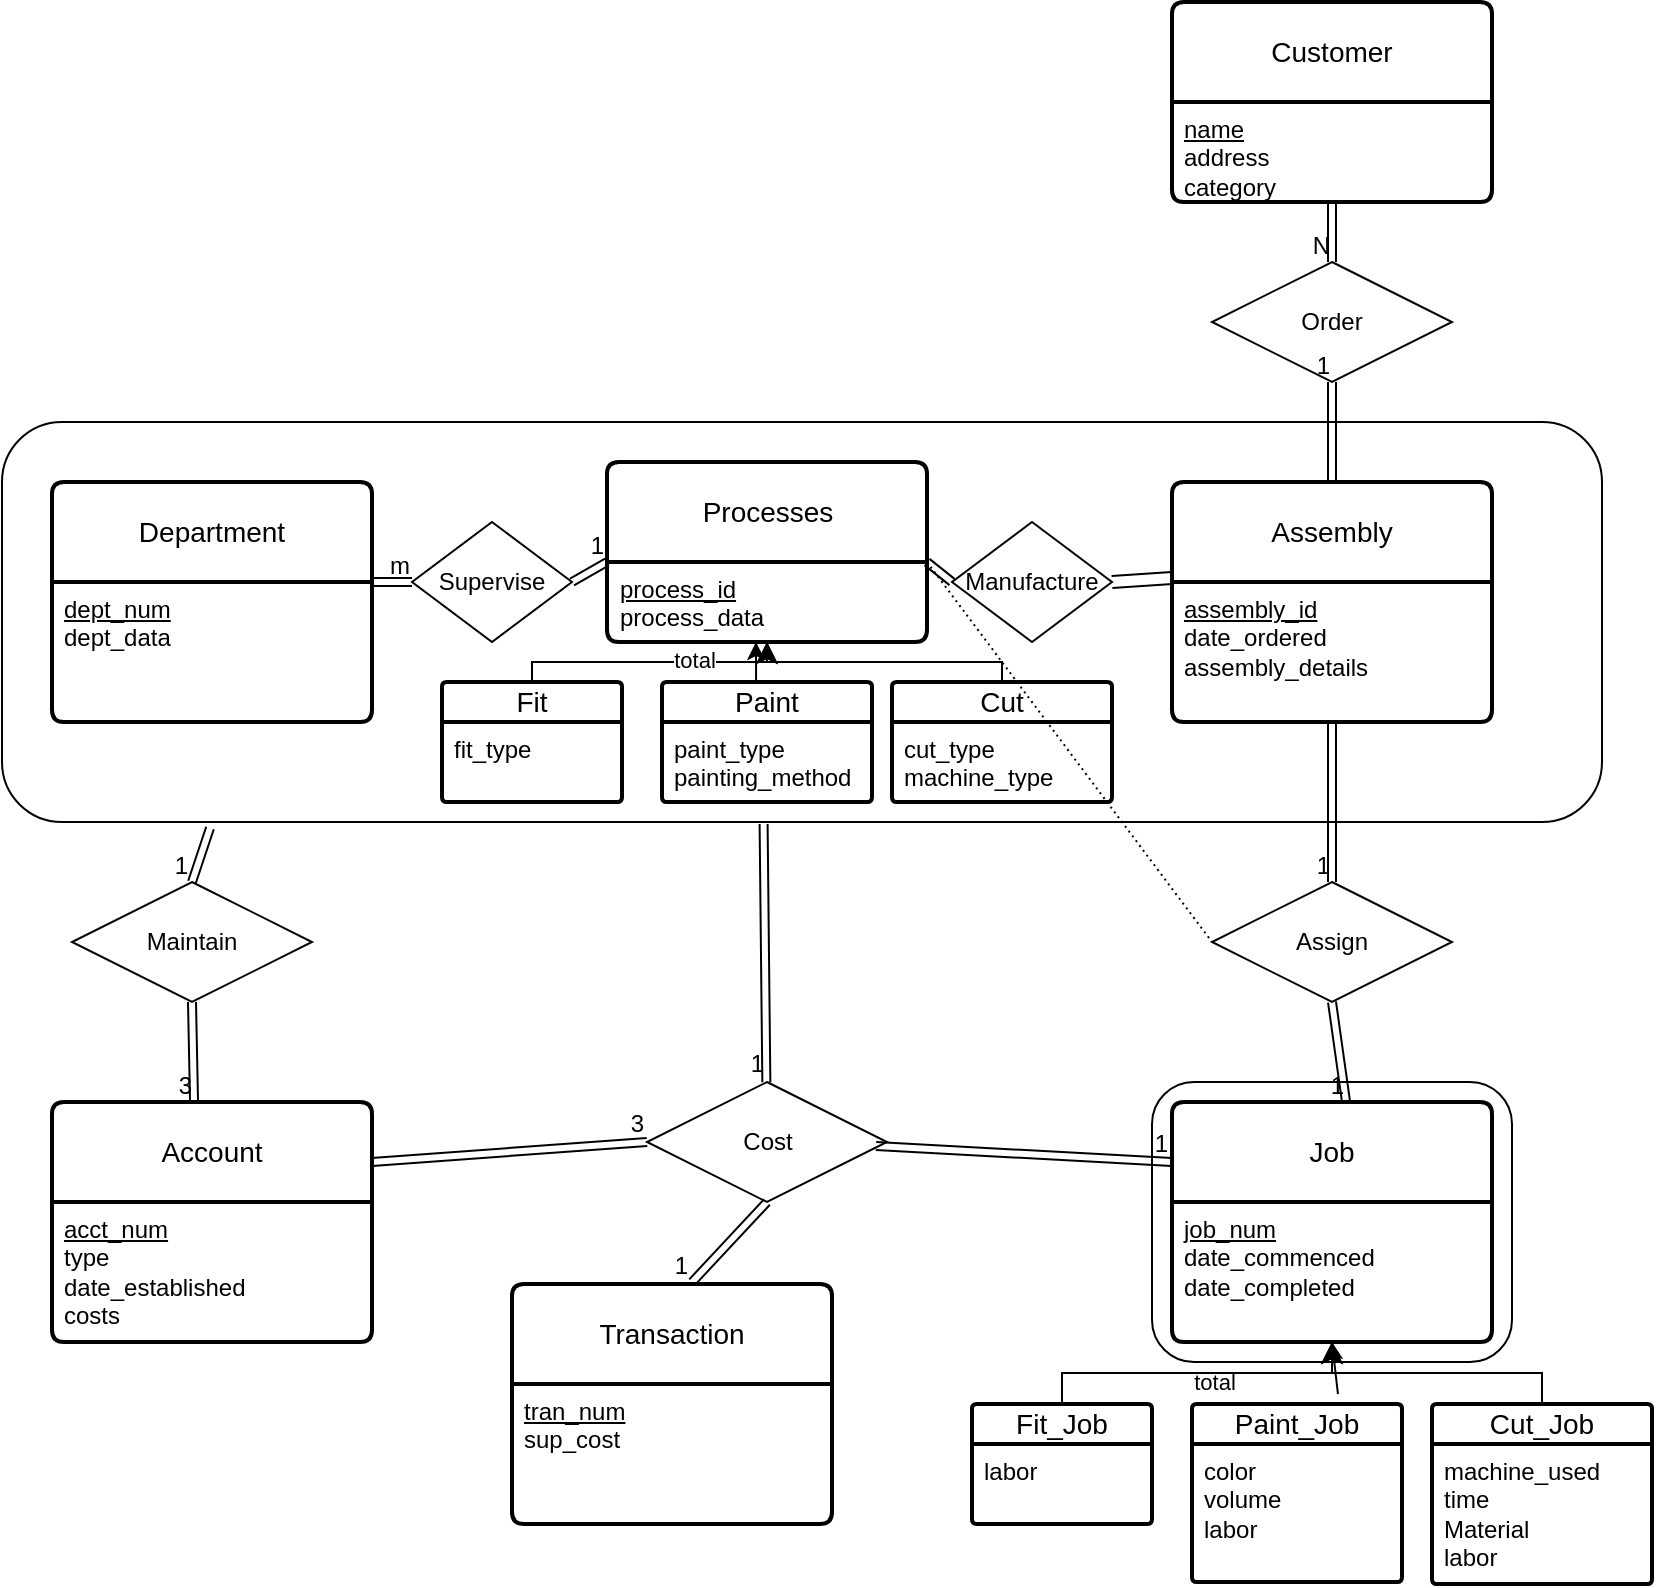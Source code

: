 <mxfile version="21.8.2" type="github">
  <diagram id="R2lEEEUBdFMjLlhIrx00" name="Page-1">
    <mxGraphModel dx="954" dy="602" grid="1" gridSize="10" guides="1" tooltips="1" connect="1" arrows="1" fold="1" page="1" pageScale="1" pageWidth="850" pageHeight="1100" math="0" shadow="0" extFonts="Permanent Marker^https://fonts.googleapis.com/css?family=Permanent+Marker">
      <root>
        <mxCell id="0" />
        <mxCell id="1" parent="0" />
        <mxCell id="kHFKjKP2GJQcHjbetvcE-86" value="" style="rounded=1;whiteSpace=wrap;html=1;" vertex="1" parent="1">
          <mxGeometry x="600" y="550" width="180" height="140" as="geometry" />
        </mxCell>
        <mxCell id="kHFKjKP2GJQcHjbetvcE-1" value="" style="rounded=1;whiteSpace=wrap;html=1;" vertex="1" parent="1">
          <mxGeometry x="25" y="220" width="800" height="200" as="geometry" />
        </mxCell>
        <mxCell id="kHFKjKP2GJQcHjbetvcE-2" value="Customer" style="swimlane;childLayout=stackLayout;horizontal=1;startSize=50;horizontalStack=0;rounded=1;fontSize=14;fontStyle=0;strokeWidth=2;resizeParent=0;resizeLast=1;shadow=0;dashed=0;align=center;arcSize=4;whiteSpace=wrap;html=1;" vertex="1" parent="1">
          <mxGeometry x="610" y="10" width="160" height="100" as="geometry" />
        </mxCell>
        <mxCell id="kHFKjKP2GJQcHjbetvcE-3" value="&lt;div&gt;&lt;u&gt;name&lt;/u&gt;&lt;/div&gt;&lt;div&gt;address&lt;/div&gt;&lt;div&gt;category&lt;br&gt;&lt;/div&gt;" style="align=left;strokeColor=none;fillColor=none;spacingLeft=4;fontSize=12;verticalAlign=top;resizable=0;rotatable=0;part=1;html=1;" vertex="1" parent="kHFKjKP2GJQcHjbetvcE-2">
          <mxGeometry y="50" width="160" height="50" as="geometry" />
        </mxCell>
        <mxCell id="kHFKjKP2GJQcHjbetvcE-4" style="edgeStyle=orthogonalEdgeStyle;rounded=0;orthogonalLoop=1;jettySize=auto;html=1;exitX=0.5;exitY=1;exitDx=0;exitDy=0;" edge="1" parent="kHFKjKP2GJQcHjbetvcE-2" source="kHFKjKP2GJQcHjbetvcE-3" target="kHFKjKP2GJQcHjbetvcE-3">
          <mxGeometry relative="1" as="geometry" />
        </mxCell>
        <mxCell id="kHFKjKP2GJQcHjbetvcE-5" value="Order" style="shape=rhombus;perimeter=rhombusPerimeter;whiteSpace=wrap;html=1;align=center;" vertex="1" parent="1">
          <mxGeometry x="630" y="140" width="120" height="60" as="geometry" />
        </mxCell>
        <mxCell id="kHFKjKP2GJQcHjbetvcE-6" value="Assembly" style="swimlane;childLayout=stackLayout;horizontal=1;startSize=50;horizontalStack=0;rounded=1;fontSize=14;fontStyle=0;strokeWidth=2;resizeParent=0;resizeLast=1;shadow=0;dashed=0;align=center;arcSize=4;whiteSpace=wrap;html=1;" vertex="1" parent="1">
          <mxGeometry x="610" y="250" width="160" height="120" as="geometry" />
        </mxCell>
        <mxCell id="kHFKjKP2GJQcHjbetvcE-7" value="&lt;div&gt;&lt;u&gt;assembly_id&lt;/u&gt;&lt;/div&gt;&lt;div&gt;date_ordered&lt;/div&gt;&lt;div&gt;assembly_details&lt;br&gt;&lt;/div&gt;" style="align=left;strokeColor=none;fillColor=none;spacingLeft=4;fontSize=12;verticalAlign=top;resizable=0;rotatable=0;part=1;html=1;" vertex="1" parent="kHFKjKP2GJQcHjbetvcE-6">
          <mxGeometry y="50" width="160" height="70" as="geometry" />
        </mxCell>
        <mxCell id="kHFKjKP2GJQcHjbetvcE-8" value="Processes" style="swimlane;childLayout=stackLayout;horizontal=1;startSize=50;horizontalStack=0;rounded=1;fontSize=14;fontStyle=0;strokeWidth=2;resizeParent=0;resizeLast=1;shadow=0;dashed=0;align=center;arcSize=4;whiteSpace=wrap;html=1;" vertex="1" parent="1">
          <mxGeometry x="327.5" y="240" width="160" height="90" as="geometry" />
        </mxCell>
        <mxCell id="kHFKjKP2GJQcHjbetvcE-9" value="&lt;div&gt;&lt;u&gt;process_id&lt;br&gt;&lt;/u&gt;&lt;/div&gt;&lt;div&gt;process_data&lt;u&gt;&lt;br&gt;&lt;/u&gt;&lt;/div&gt;" style="align=left;strokeColor=none;fillColor=none;spacingLeft=4;fontSize=12;verticalAlign=top;resizable=0;rotatable=0;part=1;html=1;" vertex="1" parent="kHFKjKP2GJQcHjbetvcE-8">
          <mxGeometry y="50" width="160" height="40" as="geometry" />
        </mxCell>
        <mxCell id="kHFKjKP2GJQcHjbetvcE-10" value="Manufacture" style="shape=rhombus;perimeter=rhombusPerimeter;whiteSpace=wrap;html=1;align=center;" vertex="1" parent="1">
          <mxGeometry x="500" y="270" width="80" height="60" as="geometry" />
        </mxCell>
        <mxCell id="kHFKjKP2GJQcHjbetvcE-11" value="Supervise" style="shape=rhombus;perimeter=rhombusPerimeter;whiteSpace=wrap;html=1;align=center;" vertex="1" parent="1">
          <mxGeometry x="230" y="270" width="80" height="60" as="geometry" />
        </mxCell>
        <mxCell id="kHFKjKP2GJQcHjbetvcE-16" value="Department" style="swimlane;childLayout=stackLayout;horizontal=1;startSize=50;horizontalStack=0;rounded=1;fontSize=14;fontStyle=0;strokeWidth=2;resizeParent=0;resizeLast=1;shadow=0;dashed=0;align=center;arcSize=4;whiteSpace=wrap;html=1;" vertex="1" parent="1">
          <mxGeometry x="50" y="250" width="160" height="120" as="geometry" />
        </mxCell>
        <mxCell id="kHFKjKP2GJQcHjbetvcE-17" value="&lt;div&gt;&lt;u&gt;dept_num&lt;/u&gt;&lt;/div&gt;&lt;div&gt;dept_data&lt;br&gt;&lt;/div&gt;" style="align=left;strokeColor=none;fillColor=none;spacingLeft=4;fontSize=12;verticalAlign=top;resizable=0;rotatable=0;part=1;html=1;" vertex="1" parent="kHFKjKP2GJQcHjbetvcE-16">
          <mxGeometry y="50" width="160" height="70" as="geometry" />
        </mxCell>
        <mxCell id="kHFKjKP2GJQcHjbetvcE-20" value="Fit" style="swimlane;childLayout=stackLayout;horizontal=1;startSize=20;horizontalStack=0;rounded=1;fontSize=14;fontStyle=0;strokeWidth=2;resizeParent=0;resizeLast=1;shadow=0;dashed=0;align=center;arcSize=4;whiteSpace=wrap;html=1;" vertex="1" parent="1">
          <mxGeometry x="245" y="350" width="90" height="60" as="geometry">
            <mxRectangle x="210" y="10" width="60" height="50" as="alternateBounds" />
          </mxGeometry>
        </mxCell>
        <mxCell id="kHFKjKP2GJQcHjbetvcE-21" value="fit_type" style="align=left;strokeColor=none;fillColor=none;spacingLeft=4;fontSize=12;verticalAlign=top;resizable=0;rotatable=0;part=1;html=1;" vertex="1" parent="kHFKjKP2GJQcHjbetvcE-20">
          <mxGeometry y="20" width="90" height="40" as="geometry" />
        </mxCell>
        <mxCell id="kHFKjKP2GJQcHjbetvcE-23" value="Paint" style="swimlane;childLayout=stackLayout;horizontal=1;startSize=20;horizontalStack=0;rounded=1;fontSize=14;fontStyle=0;strokeWidth=2;resizeParent=0;resizeLast=1;shadow=0;dashed=0;align=center;arcSize=4;whiteSpace=wrap;html=1;" vertex="1" parent="1">
          <mxGeometry x="355" y="350" width="105" height="60" as="geometry">
            <mxRectangle x="210" y="10" width="60" height="50" as="alternateBounds" />
          </mxGeometry>
        </mxCell>
        <mxCell id="kHFKjKP2GJQcHjbetvcE-24" value="&lt;div&gt;paint_type&lt;/div&gt;&lt;div&gt;painting_method&lt;/div&gt;&lt;div&gt;&lt;br&gt;&lt;/div&gt;" style="align=left;strokeColor=none;fillColor=none;spacingLeft=4;fontSize=12;verticalAlign=top;resizable=0;rotatable=0;part=1;html=1;" vertex="1" parent="kHFKjKP2GJQcHjbetvcE-23">
          <mxGeometry y="20" width="105" height="40" as="geometry" />
        </mxCell>
        <mxCell id="kHFKjKP2GJQcHjbetvcE-25" value="Cut" style="swimlane;childLayout=stackLayout;horizontal=1;startSize=20;horizontalStack=0;rounded=1;fontSize=14;fontStyle=0;strokeWidth=2;resizeParent=0;resizeLast=1;shadow=0;dashed=0;align=center;arcSize=4;whiteSpace=wrap;html=1;" vertex="1" parent="1">
          <mxGeometry x="470" y="350" width="110" height="60" as="geometry">
            <mxRectangle x="210" y="10" width="60" height="50" as="alternateBounds" />
          </mxGeometry>
        </mxCell>
        <mxCell id="kHFKjKP2GJQcHjbetvcE-26" value="&lt;div&gt;cut_type&lt;/div&gt;&lt;div&gt;machine_type&lt;br&gt;&lt;/div&gt;" style="align=left;strokeColor=none;fillColor=none;spacingLeft=4;fontSize=12;verticalAlign=top;resizable=0;rotatable=0;part=1;html=1;" vertex="1" parent="kHFKjKP2GJQcHjbetvcE-25">
          <mxGeometry y="20" width="110" height="40" as="geometry" />
        </mxCell>
        <mxCell id="kHFKjKP2GJQcHjbetvcE-29" value="" style="edgeStyle=elbowEdgeStyle;elbow=vertical;endArrow=classic;html=1;curved=0;rounded=0;endSize=8;startSize=8;exitX=0.5;exitY=0;exitDx=0;exitDy=0;entryX=0.5;entryY=1;entryDx=0;entryDy=0;" edge="1" parent="1" source="kHFKjKP2GJQcHjbetvcE-20" target="kHFKjKP2GJQcHjbetvcE-9">
          <mxGeometry width="50" height="50" relative="1" as="geometry">
            <mxPoint x="400" y="180" as="sourcePoint" />
            <mxPoint x="450" y="130" as="targetPoint" />
          </mxGeometry>
        </mxCell>
        <mxCell id="kHFKjKP2GJQcHjbetvcE-32" value="total" style="edgeLabel;html=1;align=center;verticalAlign=middle;resizable=0;points=[];" vertex="1" connectable="0" parent="kHFKjKP2GJQcHjbetvcE-29">
          <mxGeometry x="0.323" y="1" relative="1" as="geometry">
            <mxPoint as="offset" />
          </mxGeometry>
        </mxCell>
        <mxCell id="kHFKjKP2GJQcHjbetvcE-30" value="" style="edgeStyle=elbowEdgeStyle;elbow=vertical;endArrow=classic;html=1;curved=0;rounded=0;endSize=8;startSize=8;exitX=0.5;exitY=0;exitDx=0;exitDy=0;entryX=0.5;entryY=1;entryDx=0;entryDy=0;" edge="1" parent="1" source="kHFKjKP2GJQcHjbetvcE-25" target="kHFKjKP2GJQcHjbetvcE-8">
          <mxGeometry width="50" height="50" relative="1" as="geometry">
            <mxPoint x="400" y="180" as="sourcePoint" />
            <mxPoint x="450" y="130" as="targetPoint" />
          </mxGeometry>
        </mxCell>
        <mxCell id="kHFKjKP2GJQcHjbetvcE-31" value="" style="endArrow=classic;html=1;rounded=0;exitX=0.448;exitY=0.017;exitDx=0;exitDy=0;exitPerimeter=0;" edge="1" parent="1" source="kHFKjKP2GJQcHjbetvcE-23">
          <mxGeometry width="50" height="50" relative="1" as="geometry">
            <mxPoint x="400" y="180" as="sourcePoint" />
            <mxPoint x="402" y="330" as="targetPoint" />
          </mxGeometry>
        </mxCell>
        <mxCell id="kHFKjKP2GJQcHjbetvcE-33" value="" style="shape=link;html=1;rounded=0;exitX=1;exitY=0.5;exitDx=0;exitDy=0;entryX=0;entryY=0;entryDx=0;entryDy=0;" edge="1" parent="1" source="kHFKjKP2GJQcHjbetvcE-11" target="kHFKjKP2GJQcHjbetvcE-9">
          <mxGeometry relative="1" as="geometry">
            <mxPoint x="340" y="160" as="sourcePoint" />
            <mxPoint x="500" y="160" as="targetPoint" />
          </mxGeometry>
        </mxCell>
        <mxCell id="kHFKjKP2GJQcHjbetvcE-34" value="1" style="resizable=0;html=1;whiteSpace=wrap;align=right;verticalAlign=bottom;" connectable="0" vertex="1" parent="kHFKjKP2GJQcHjbetvcE-33">
          <mxGeometry x="1" relative="1" as="geometry" />
        </mxCell>
        <mxCell id="kHFKjKP2GJQcHjbetvcE-35" value="" style="shape=link;html=1;rounded=0;exitX=1;exitY=0;exitDx=0;exitDy=0;entryX=0;entryY=0.5;entryDx=0;entryDy=0;" edge="1" parent="1" source="kHFKjKP2GJQcHjbetvcE-9" target="kHFKjKP2GJQcHjbetvcE-10">
          <mxGeometry relative="1" as="geometry">
            <mxPoint x="340" y="160" as="sourcePoint" />
            <mxPoint x="500" y="160" as="targetPoint" />
          </mxGeometry>
        </mxCell>
        <mxCell id="kHFKjKP2GJQcHjbetvcE-36" value="" style="resizable=0;html=1;whiteSpace=wrap;align=right;verticalAlign=bottom;" connectable="0" vertex="1" parent="kHFKjKP2GJQcHjbetvcE-35">
          <mxGeometry x="1" relative="1" as="geometry" />
        </mxCell>
        <mxCell id="kHFKjKP2GJQcHjbetvcE-37" value="" style="shape=link;html=1;rounded=0;exitX=1;exitY=0;exitDx=0;exitDy=0;" edge="1" parent="1" source="kHFKjKP2GJQcHjbetvcE-17" target="kHFKjKP2GJQcHjbetvcE-11">
          <mxGeometry relative="1" as="geometry">
            <mxPoint x="340" y="160" as="sourcePoint" />
            <mxPoint x="500" y="160" as="targetPoint" />
          </mxGeometry>
        </mxCell>
        <mxCell id="kHFKjKP2GJQcHjbetvcE-38" value="m" style="resizable=0;html=1;whiteSpace=wrap;align=right;verticalAlign=bottom;" connectable="0" vertex="1" parent="kHFKjKP2GJQcHjbetvcE-37">
          <mxGeometry x="1" relative="1" as="geometry" />
        </mxCell>
        <mxCell id="kHFKjKP2GJQcHjbetvcE-39" value="" style="shape=link;html=1;rounded=0;exitX=1;exitY=0.5;exitDx=0;exitDy=0;width=6;entryX=0;entryY=0.4;entryDx=0;entryDy=0;entryPerimeter=0;" edge="1" parent="1" source="kHFKjKP2GJQcHjbetvcE-10" target="kHFKjKP2GJQcHjbetvcE-6">
          <mxGeometry relative="1" as="geometry">
            <mxPoint x="220" y="310" as="sourcePoint" />
            <mxPoint x="240" y="310" as="targetPoint" />
          </mxGeometry>
        </mxCell>
        <mxCell id="kHFKjKP2GJQcHjbetvcE-41" value="" style="shape=link;html=1;rounded=0;exitX=0.5;exitY=1;exitDx=0;exitDy=0;" edge="1" parent="1" source="kHFKjKP2GJQcHjbetvcE-3" target="kHFKjKP2GJQcHjbetvcE-5">
          <mxGeometry relative="1" as="geometry">
            <mxPoint x="340" y="250" as="sourcePoint" />
            <mxPoint x="500" y="250" as="targetPoint" />
          </mxGeometry>
        </mxCell>
        <mxCell id="kHFKjKP2GJQcHjbetvcE-42" value="N" style="resizable=0;html=1;whiteSpace=wrap;align=right;verticalAlign=bottom;" connectable="0" vertex="1" parent="kHFKjKP2GJQcHjbetvcE-41">
          <mxGeometry x="1" relative="1" as="geometry" />
        </mxCell>
        <mxCell id="kHFKjKP2GJQcHjbetvcE-43" value="" style="shape=link;html=1;rounded=0;entryX=0.5;entryY=1;entryDx=0;entryDy=0;exitX=0.5;exitY=0;exitDx=0;exitDy=0;" edge="1" parent="1" source="kHFKjKP2GJQcHjbetvcE-6" target="kHFKjKP2GJQcHjbetvcE-5">
          <mxGeometry relative="1" as="geometry">
            <mxPoint x="340" y="250" as="sourcePoint" />
            <mxPoint x="500" y="250" as="targetPoint" />
          </mxGeometry>
        </mxCell>
        <mxCell id="kHFKjKP2GJQcHjbetvcE-44" value="1" style="resizable=0;html=1;whiteSpace=wrap;align=right;verticalAlign=bottom;" connectable="0" vertex="1" parent="kHFKjKP2GJQcHjbetvcE-43">
          <mxGeometry x="1" relative="1" as="geometry" />
        </mxCell>
        <mxCell id="kHFKjKP2GJQcHjbetvcE-45" value="Account" style="swimlane;childLayout=stackLayout;horizontal=1;startSize=50;horizontalStack=0;rounded=1;fontSize=14;fontStyle=0;strokeWidth=2;resizeParent=0;resizeLast=1;shadow=0;dashed=0;align=center;arcSize=4;whiteSpace=wrap;html=1;" vertex="1" parent="1">
          <mxGeometry x="50" y="560" width="160" height="120" as="geometry" />
        </mxCell>
        <mxCell id="kHFKjKP2GJQcHjbetvcE-46" value="&lt;div&gt;&lt;u&gt;acct_num&lt;/u&gt;&lt;/div&gt;&lt;div&gt;type&lt;/div&gt;&lt;div&gt;date_established&lt;/div&gt;&lt;div&gt;costs&lt;br&gt;&lt;/div&gt;" style="align=left;strokeColor=none;fillColor=none;spacingLeft=4;fontSize=12;verticalAlign=top;resizable=0;rotatable=0;part=1;html=1;" vertex="1" parent="kHFKjKP2GJQcHjbetvcE-45">
          <mxGeometry y="50" width="160" height="70" as="geometry" />
        </mxCell>
        <mxCell id="kHFKjKP2GJQcHjbetvcE-51" value="Job" style="swimlane;childLayout=stackLayout;horizontal=1;startSize=50;horizontalStack=0;rounded=1;fontSize=14;fontStyle=0;strokeWidth=2;resizeParent=0;resizeLast=1;shadow=0;dashed=0;align=center;arcSize=4;whiteSpace=wrap;html=1;" vertex="1" parent="1">
          <mxGeometry x="610" y="560" width="160" height="120" as="geometry" />
        </mxCell>
        <mxCell id="kHFKjKP2GJQcHjbetvcE-52" value="&lt;div&gt;&lt;u&gt;job_num&lt;/u&gt;&lt;/div&gt;&lt;div&gt;date_commenced&lt;/div&gt;&lt;div&gt;date_completed&lt;br&gt;&lt;/div&gt;" style="align=left;strokeColor=none;fillColor=none;spacingLeft=4;fontSize=12;verticalAlign=top;resizable=0;rotatable=0;part=1;html=1;" vertex="1" parent="kHFKjKP2GJQcHjbetvcE-51">
          <mxGeometry y="50" width="160" height="70" as="geometry" />
        </mxCell>
        <mxCell id="kHFKjKP2GJQcHjbetvcE-53" value="Assign" style="shape=rhombus;perimeter=rhombusPerimeter;whiteSpace=wrap;html=1;align=center;" vertex="1" parent="1">
          <mxGeometry x="630" y="450" width="120" height="60" as="geometry" />
        </mxCell>
        <mxCell id="kHFKjKP2GJQcHjbetvcE-54" value="" style="shape=link;html=1;rounded=0;entryX=0.5;entryY=0;entryDx=0;entryDy=0;exitX=0.5;exitY=1;exitDx=0;exitDy=0;" edge="1" parent="1" source="kHFKjKP2GJQcHjbetvcE-7" target="kHFKjKP2GJQcHjbetvcE-53">
          <mxGeometry relative="1" as="geometry">
            <mxPoint x="340" y="460" as="sourcePoint" />
            <mxPoint x="500" y="460" as="targetPoint" />
          </mxGeometry>
        </mxCell>
        <mxCell id="kHFKjKP2GJQcHjbetvcE-55" value="1" style="resizable=0;html=1;whiteSpace=wrap;align=right;verticalAlign=bottom;" connectable="0" vertex="1" parent="kHFKjKP2GJQcHjbetvcE-54">
          <mxGeometry x="1" relative="1" as="geometry" />
        </mxCell>
        <mxCell id="kHFKjKP2GJQcHjbetvcE-56" value="" style="endArrow=none;html=1;rounded=0;dashed=1;dashPattern=1 2;exitX=1;exitY=0;exitDx=0;exitDy=0;entryX=0;entryY=0.5;entryDx=0;entryDy=0;" edge="1" parent="1" source="kHFKjKP2GJQcHjbetvcE-9" target="kHFKjKP2GJQcHjbetvcE-53">
          <mxGeometry relative="1" as="geometry">
            <mxPoint x="340" y="460" as="sourcePoint" />
            <mxPoint x="500" y="460" as="targetPoint" />
          </mxGeometry>
        </mxCell>
        <mxCell id="kHFKjKP2GJQcHjbetvcE-57" value="" style="resizable=0;html=1;whiteSpace=wrap;align=right;verticalAlign=bottom;" connectable="0" vertex="1" parent="kHFKjKP2GJQcHjbetvcE-56">
          <mxGeometry x="1" relative="1" as="geometry" />
        </mxCell>
        <mxCell id="kHFKjKP2GJQcHjbetvcE-58" value="" style="shape=link;html=1;rounded=0;entryX=0.544;entryY=0;entryDx=0;entryDy=0;entryPerimeter=0;exitX=0.5;exitY=1;exitDx=0;exitDy=0;" edge="1" parent="1" source="kHFKjKP2GJQcHjbetvcE-53" target="kHFKjKP2GJQcHjbetvcE-51">
          <mxGeometry relative="1" as="geometry">
            <mxPoint x="340" y="460" as="sourcePoint" />
            <mxPoint x="500" y="460" as="targetPoint" />
          </mxGeometry>
        </mxCell>
        <mxCell id="kHFKjKP2GJQcHjbetvcE-59" value="1" style="resizable=0;html=1;whiteSpace=wrap;align=right;verticalAlign=bottom;" connectable="0" vertex="1" parent="kHFKjKP2GJQcHjbetvcE-58">
          <mxGeometry x="1" relative="1" as="geometry" />
        </mxCell>
        <mxCell id="kHFKjKP2GJQcHjbetvcE-60" value="Maintain" style="shape=rhombus;perimeter=rhombusPerimeter;whiteSpace=wrap;html=1;align=center;" vertex="1" parent="1">
          <mxGeometry x="60" y="450" width="120" height="60" as="geometry" />
        </mxCell>
        <mxCell id="kHFKjKP2GJQcHjbetvcE-61" value="" style="shape=link;html=1;rounded=0;exitX=0.13;exitY=1.015;exitDx=0;exitDy=0;exitPerimeter=0;entryX=0.5;entryY=0;entryDx=0;entryDy=0;" edge="1" parent="1" source="kHFKjKP2GJQcHjbetvcE-1" target="kHFKjKP2GJQcHjbetvcE-60">
          <mxGeometry relative="1" as="geometry">
            <mxPoint x="340" y="580" as="sourcePoint" />
            <mxPoint x="500" y="580" as="targetPoint" />
          </mxGeometry>
        </mxCell>
        <mxCell id="kHFKjKP2GJQcHjbetvcE-62" value="1" style="resizable=0;html=1;whiteSpace=wrap;align=right;verticalAlign=bottom;" connectable="0" vertex="1" parent="kHFKjKP2GJQcHjbetvcE-61">
          <mxGeometry x="1" relative="1" as="geometry" />
        </mxCell>
        <mxCell id="kHFKjKP2GJQcHjbetvcE-63" value="" style="shape=link;html=1;rounded=0;exitX=0.5;exitY=1;exitDx=0;exitDy=0;entryX=0.444;entryY=0.008;entryDx=0;entryDy=0;entryPerimeter=0;" edge="1" parent="1" source="kHFKjKP2GJQcHjbetvcE-60" target="kHFKjKP2GJQcHjbetvcE-45">
          <mxGeometry relative="1" as="geometry">
            <mxPoint x="340" y="580" as="sourcePoint" />
            <mxPoint x="500" y="580" as="targetPoint" />
          </mxGeometry>
        </mxCell>
        <mxCell id="kHFKjKP2GJQcHjbetvcE-64" value="3" style="resizable=0;html=1;whiteSpace=wrap;align=right;verticalAlign=bottom;" connectable="0" vertex="1" parent="kHFKjKP2GJQcHjbetvcE-63">
          <mxGeometry x="1" relative="1" as="geometry" />
        </mxCell>
        <mxCell id="kHFKjKP2GJQcHjbetvcE-65" value="Fit_Job" style="swimlane;childLayout=stackLayout;horizontal=1;startSize=20;horizontalStack=0;rounded=1;fontSize=14;fontStyle=0;strokeWidth=2;resizeParent=0;resizeLast=1;shadow=0;dashed=0;align=center;arcSize=4;whiteSpace=wrap;html=1;" vertex="1" parent="1">
          <mxGeometry x="510" y="711" width="90" height="60" as="geometry">
            <mxRectangle x="210" y="10" width="60" height="50" as="alternateBounds" />
          </mxGeometry>
        </mxCell>
        <mxCell id="kHFKjKP2GJQcHjbetvcE-66" value="labor" style="align=left;strokeColor=none;fillColor=none;spacingLeft=4;fontSize=12;verticalAlign=top;resizable=0;rotatable=0;part=1;html=1;" vertex="1" parent="kHFKjKP2GJQcHjbetvcE-65">
          <mxGeometry y="20" width="90" height="40" as="geometry" />
        </mxCell>
        <mxCell id="kHFKjKP2GJQcHjbetvcE-67" value="Paint_Job" style="swimlane;childLayout=stackLayout;horizontal=1;startSize=20;horizontalStack=0;rounded=1;fontSize=14;fontStyle=0;strokeWidth=2;resizeParent=0;resizeLast=1;shadow=0;dashed=0;align=center;arcSize=4;whiteSpace=wrap;html=1;" vertex="1" parent="1">
          <mxGeometry x="620" y="711" width="105" height="89" as="geometry">
            <mxRectangle x="210" y="10" width="60" height="50" as="alternateBounds" />
          </mxGeometry>
        </mxCell>
        <mxCell id="kHFKjKP2GJQcHjbetvcE-68" value="&lt;div&gt;color&lt;/div&gt;&lt;div&gt;volume&lt;/div&gt;&lt;div&gt;labor&lt;br&gt;&lt;/div&gt;" style="align=left;strokeColor=none;fillColor=none;spacingLeft=4;fontSize=12;verticalAlign=top;resizable=0;rotatable=0;part=1;html=1;" vertex="1" parent="kHFKjKP2GJQcHjbetvcE-67">
          <mxGeometry y="20" width="105" height="69" as="geometry" />
        </mxCell>
        <mxCell id="kHFKjKP2GJQcHjbetvcE-69" value="Cut_Job" style="swimlane;childLayout=stackLayout;horizontal=1;startSize=20;horizontalStack=0;rounded=1;fontSize=14;fontStyle=0;strokeWidth=2;resizeParent=0;resizeLast=1;shadow=0;dashed=0;align=center;arcSize=4;whiteSpace=wrap;html=1;" vertex="1" parent="1">
          <mxGeometry x="740" y="711" width="110" height="90" as="geometry">
            <mxRectangle x="740" y="730" width="60" height="50" as="alternateBounds" />
          </mxGeometry>
        </mxCell>
        <mxCell id="kHFKjKP2GJQcHjbetvcE-70" value="&lt;div&gt;machine_used&lt;/div&gt;&lt;div&gt;time&lt;/div&gt;&lt;div&gt;Material&lt;/div&gt;&lt;div&gt;labor&lt;br&gt;&lt;/div&gt;" style="align=left;strokeColor=none;fillColor=none;spacingLeft=4;fontSize=12;verticalAlign=top;resizable=0;rotatable=0;part=1;html=1;" vertex="1" parent="kHFKjKP2GJQcHjbetvcE-69">
          <mxGeometry y="20" width="110" height="70" as="geometry" />
        </mxCell>
        <mxCell id="kHFKjKP2GJQcHjbetvcE-71" value="total" style="edgeLabel;html=1;align=center;verticalAlign=middle;resizable=0;points=[];" vertex="1" connectable="0" parent="1">
          <mxGeometry x="631" y="700" as="geometry" />
        </mxCell>
        <mxCell id="kHFKjKP2GJQcHjbetvcE-72" value="Cost" style="shape=rhombus;perimeter=rhombusPerimeter;whiteSpace=wrap;html=1;align=center;" vertex="1" parent="1">
          <mxGeometry x="347.5" y="550" width="120" height="60" as="geometry" />
        </mxCell>
        <mxCell id="kHFKjKP2GJQcHjbetvcE-73" value="" style="shape=link;html=1;rounded=0;exitX=0.476;exitY=1.005;exitDx=0;exitDy=0;exitPerimeter=0;" edge="1" parent="1" source="kHFKjKP2GJQcHjbetvcE-1" target="kHFKjKP2GJQcHjbetvcE-72">
          <mxGeometry relative="1" as="geometry">
            <mxPoint x="340" y="580" as="sourcePoint" />
            <mxPoint x="500" y="580" as="targetPoint" />
          </mxGeometry>
        </mxCell>
        <mxCell id="kHFKjKP2GJQcHjbetvcE-74" value="1" style="resizable=0;html=1;whiteSpace=wrap;align=right;verticalAlign=bottom;" connectable="0" vertex="1" parent="kHFKjKP2GJQcHjbetvcE-73">
          <mxGeometry x="1" relative="1" as="geometry" />
        </mxCell>
        <mxCell id="kHFKjKP2GJQcHjbetvcE-75" value="" style="shape=link;html=1;rounded=0;entryX=0;entryY=0.25;entryDx=0;entryDy=0;exitX=0.954;exitY=0.533;exitDx=0;exitDy=0;exitPerimeter=0;" edge="1" parent="1" source="kHFKjKP2GJQcHjbetvcE-72" target="kHFKjKP2GJQcHjbetvcE-51">
          <mxGeometry relative="1" as="geometry">
            <mxPoint x="340" y="580" as="sourcePoint" />
            <mxPoint x="500" y="580" as="targetPoint" />
          </mxGeometry>
        </mxCell>
        <mxCell id="kHFKjKP2GJQcHjbetvcE-76" value="1" style="resizable=0;html=1;whiteSpace=wrap;align=right;verticalAlign=bottom;" connectable="0" vertex="1" parent="kHFKjKP2GJQcHjbetvcE-75">
          <mxGeometry x="1" relative="1" as="geometry" />
        </mxCell>
        <mxCell id="kHFKjKP2GJQcHjbetvcE-77" value="" style="shape=link;html=1;rounded=0;exitX=1;exitY=0.25;exitDx=0;exitDy=0;entryX=0;entryY=0.5;entryDx=0;entryDy=0;" edge="1" parent="1" source="kHFKjKP2GJQcHjbetvcE-45" target="kHFKjKP2GJQcHjbetvcE-72">
          <mxGeometry relative="1" as="geometry">
            <mxPoint x="340" y="580" as="sourcePoint" />
            <mxPoint x="500" y="580" as="targetPoint" />
          </mxGeometry>
        </mxCell>
        <mxCell id="kHFKjKP2GJQcHjbetvcE-78" value="3" style="resizable=0;html=1;whiteSpace=wrap;align=right;verticalAlign=bottom;" connectable="0" vertex="1" parent="kHFKjKP2GJQcHjbetvcE-77">
          <mxGeometry x="1" relative="1" as="geometry" />
        </mxCell>
        <mxCell id="kHFKjKP2GJQcHjbetvcE-79" value="Transaction" style="swimlane;childLayout=stackLayout;horizontal=1;startSize=50;horizontalStack=0;rounded=1;fontSize=14;fontStyle=0;strokeWidth=2;resizeParent=0;resizeLast=1;shadow=0;dashed=0;align=center;arcSize=4;whiteSpace=wrap;html=1;" vertex="1" parent="1">
          <mxGeometry x="280" y="651" width="160" height="120" as="geometry" />
        </mxCell>
        <mxCell id="kHFKjKP2GJQcHjbetvcE-80" value="&lt;div&gt;&lt;u&gt;tran_num&lt;/u&gt;&lt;/div&gt;&lt;div&gt;sup_cost&lt;br&gt;&lt;/div&gt;" style="align=left;strokeColor=none;fillColor=none;spacingLeft=4;fontSize=12;verticalAlign=top;resizable=0;rotatable=0;part=1;html=1;" vertex="1" parent="kHFKjKP2GJQcHjbetvcE-79">
          <mxGeometry y="50" width="160" height="70" as="geometry" />
        </mxCell>
        <mxCell id="kHFKjKP2GJQcHjbetvcE-81" value="" style="shape=link;html=1;rounded=0;exitX=0.5;exitY=1;exitDx=0;exitDy=0;entryX=0.563;entryY=-0.008;entryDx=0;entryDy=0;entryPerimeter=0;" edge="1" parent="1" source="kHFKjKP2GJQcHjbetvcE-72" target="kHFKjKP2GJQcHjbetvcE-79">
          <mxGeometry relative="1" as="geometry">
            <mxPoint x="340" y="580" as="sourcePoint" />
            <mxPoint x="500" y="580" as="targetPoint" />
          </mxGeometry>
        </mxCell>
        <mxCell id="kHFKjKP2GJQcHjbetvcE-82" value="1" style="resizable=0;html=1;whiteSpace=wrap;align=right;verticalAlign=bottom;" connectable="0" vertex="1" parent="kHFKjKP2GJQcHjbetvcE-81">
          <mxGeometry x="1" relative="1" as="geometry" />
        </mxCell>
        <mxCell id="kHFKjKP2GJQcHjbetvcE-83" value="" style="edgeStyle=elbowEdgeStyle;elbow=vertical;endArrow=classic;html=1;curved=0;rounded=0;endSize=8;startSize=8;exitX=0.5;exitY=0;exitDx=0;exitDy=0;entryX=0.5;entryY=1;entryDx=0;entryDy=0;" edge="1" parent="1" source="kHFKjKP2GJQcHjbetvcE-65" target="kHFKjKP2GJQcHjbetvcE-52">
          <mxGeometry width="50" height="50" relative="1" as="geometry">
            <mxPoint x="400" y="570" as="sourcePoint" />
            <mxPoint x="450" y="520" as="targetPoint" />
          </mxGeometry>
        </mxCell>
        <mxCell id="kHFKjKP2GJQcHjbetvcE-84" value="" style="edgeStyle=elbowEdgeStyle;elbow=vertical;endArrow=classic;html=1;curved=0;rounded=0;endSize=8;startSize=8;exitX=0.5;exitY=0;exitDx=0;exitDy=0;entryX=0.5;entryY=1;entryDx=0;entryDy=0;" edge="1" parent="1" source="kHFKjKP2GJQcHjbetvcE-69" target="kHFKjKP2GJQcHjbetvcE-52">
          <mxGeometry width="50" height="50" relative="1" as="geometry">
            <mxPoint x="400" y="570" as="sourcePoint" />
            <mxPoint x="450" y="520" as="targetPoint" />
          </mxGeometry>
        </mxCell>
        <mxCell id="kHFKjKP2GJQcHjbetvcE-85" value="" style="endArrow=classic;html=1;rounded=0;exitX=0.695;exitY=-0.056;exitDx=0;exitDy=0;exitPerimeter=0;entryX=0.5;entryY=1;entryDx=0;entryDy=0;" edge="1" parent="1" source="kHFKjKP2GJQcHjbetvcE-67" target="kHFKjKP2GJQcHjbetvcE-52">
          <mxGeometry width="50" height="50" relative="1" as="geometry">
            <mxPoint x="400" y="570" as="sourcePoint" />
            <mxPoint x="450" y="520" as="targetPoint" />
          </mxGeometry>
        </mxCell>
      </root>
    </mxGraphModel>
  </diagram>
</mxfile>
